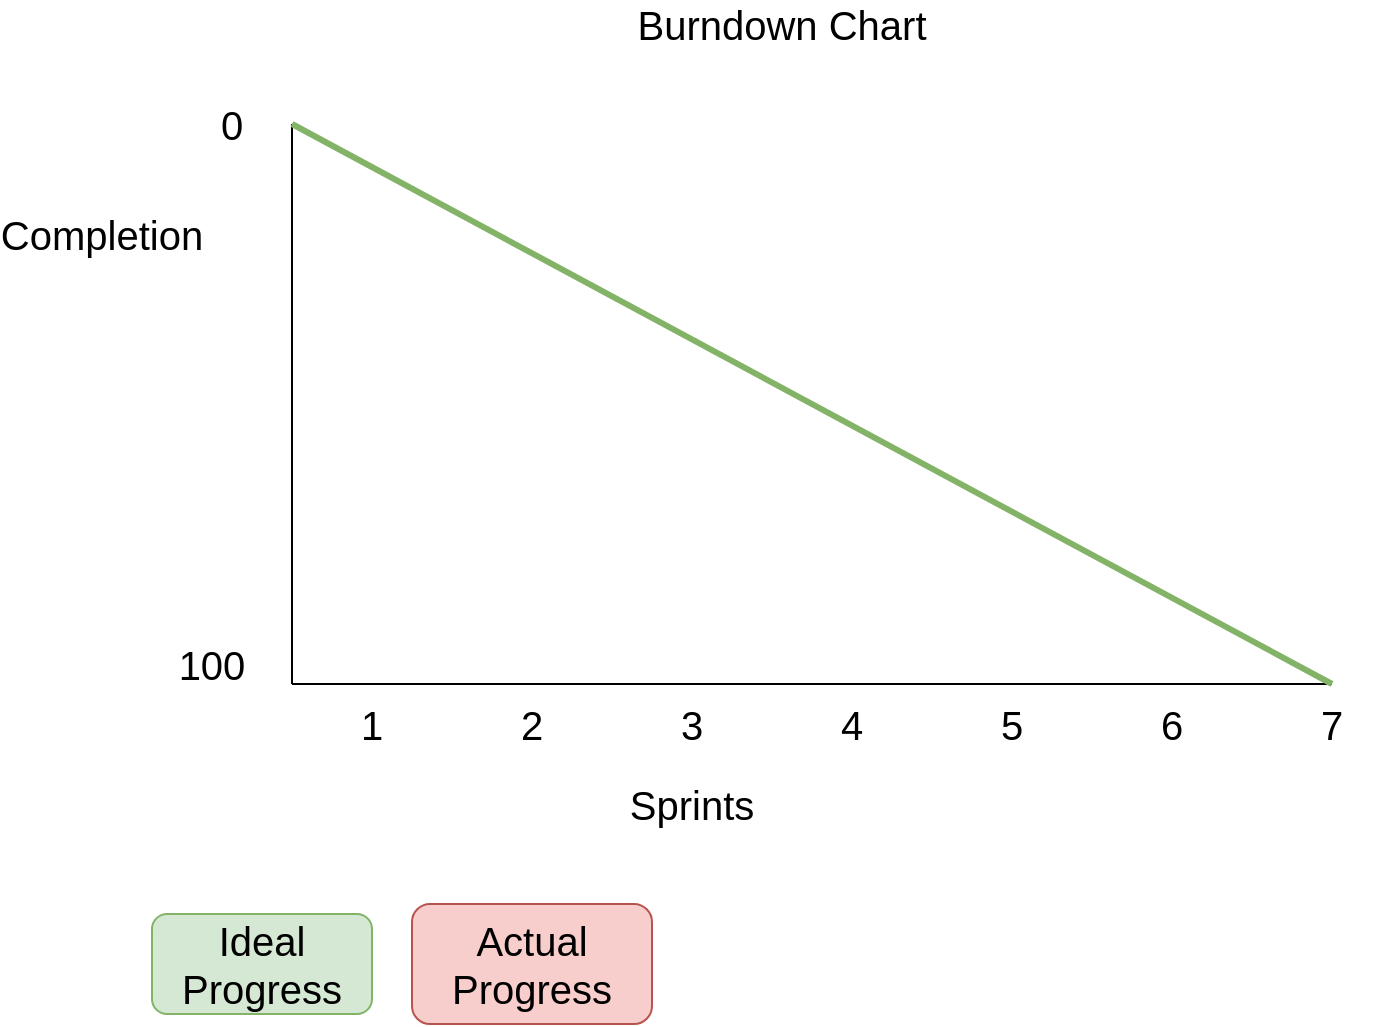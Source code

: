 <mxfile version="12.9.3" type="device"><diagram id="KpwAVp8OKEBLAy1XclGQ" name="Page-1"><mxGraphModel dx="1422" dy="762" grid="1" gridSize="10" guides="1" tooltips="1" connect="1" arrows="1" fold="1" page="1" pageScale="1" pageWidth="850" pageHeight="1100" math="0" shadow="0"><root><mxCell id="0"/><mxCell id="1" parent="0"/><mxCell id="GiWjJLr8ObrrrdvogujX-1" value="" style="endArrow=none;html=1;" parent="1" edge="1"><mxGeometry width="50" height="50" relative="1" as="geometry"><mxPoint x="160" y="440" as="sourcePoint"/><mxPoint x="160" y="160" as="targetPoint"/></mxGeometry></mxCell><mxCell id="GiWjJLr8ObrrrdvogujX-2" value="" style="endArrow=none;html=1;" parent="1" edge="1"><mxGeometry width="50" height="50" relative="1" as="geometry"><mxPoint x="160" y="440" as="sourcePoint"/><mxPoint x="680" y="440" as="targetPoint"/></mxGeometry></mxCell><mxCell id="GiWjJLr8ObrrrdvogujX-4" value="" style="endArrow=none;html=1;fillColor=#d5e8d4;strokeColor=#82b366;strokeWidth=3;" parent="1" edge="1"><mxGeometry width="50" height="50" relative="1" as="geometry"><mxPoint x="680" y="440" as="sourcePoint"/><mxPoint x="160" y="160" as="targetPoint"/></mxGeometry></mxCell><mxCell id="GiWjJLr8ObrrrdvogujX-5" value="Burndown Chart" style="text;html=1;strokeColor=none;fillColor=none;align=center;verticalAlign=middle;whiteSpace=wrap;rounded=0;fontSize=20;" parent="1" vertex="1"><mxGeometry x="330" y="100" width="150" height="20" as="geometry"/></mxCell><mxCell id="GiWjJLr8ObrrrdvogujX-6" value="Ideal Progress" style="rounded=1;whiteSpace=wrap;html=1;fontSize=20;fillColor=#d5e8d4;strokeColor=#82b366;" parent="1" vertex="1"><mxGeometry x="90" y="555" width="110" height="50" as="geometry"/></mxCell><mxCell id="GiWjJLr8ObrrrdvogujX-7" value="Actual Progress" style="rounded=1;whiteSpace=wrap;html=1;fontSize=20;fillColor=#f8cecc;strokeColor=#b85450;" parent="1" vertex="1"><mxGeometry x="220" y="550" width="120" height="60" as="geometry"/></mxCell><mxCell id="GiWjJLr8ObrrrdvogujX-8" value="Sprints" style="text;html=1;strokeColor=none;fillColor=none;align=center;verticalAlign=middle;whiteSpace=wrap;rounded=0;fontSize=20;" parent="1" vertex="1"><mxGeometry x="320" y="490" width="80" height="20" as="geometry"/></mxCell><mxCell id="GiWjJLr8ObrrrdvogujX-9" value="1" style="text;html=1;strokeColor=none;fillColor=none;align=center;verticalAlign=middle;whiteSpace=wrap;rounded=0;fontSize=20;" parent="1" vertex="1"><mxGeometry x="180" y="450" width="40" height="20" as="geometry"/></mxCell><mxCell id="GiWjJLr8ObrrrdvogujX-10" value="2" style="text;html=1;strokeColor=none;fillColor=none;align=center;verticalAlign=middle;whiteSpace=wrap;rounded=0;fontSize=20;" parent="1" vertex="1"><mxGeometry x="260" y="450" width="40" height="20" as="geometry"/></mxCell><mxCell id="GiWjJLr8ObrrrdvogujX-11" value="Completion" style="text;html=1;strokeColor=none;fillColor=none;align=center;verticalAlign=middle;whiteSpace=wrap;rounded=0;fontSize=20;" parent="1" vertex="1"><mxGeometry x="30" y="200" width="70" height="30" as="geometry"/></mxCell><mxCell id="GiWjJLr8ObrrrdvogujX-12" value="0" style="text;html=1;strokeColor=none;fillColor=none;align=center;verticalAlign=middle;whiteSpace=wrap;rounded=0;fontSize=20;" parent="1" vertex="1"><mxGeometry x="110" y="150" width="40" height="20" as="geometry"/></mxCell><mxCell id="GiWjJLr8ObrrrdvogujX-13" value="100" style="text;html=1;strokeColor=none;fillColor=none;align=center;verticalAlign=middle;whiteSpace=wrap;rounded=0;fontSize=20;" parent="1" vertex="1"><mxGeometry x="100" y="420" width="40" height="20" as="geometry"/></mxCell><mxCell id="GiWjJLr8ObrrrdvogujX-15" value="3" style="text;html=1;strokeColor=none;fillColor=none;align=center;verticalAlign=middle;whiteSpace=wrap;rounded=0;fontSize=20;" parent="1" vertex="1"><mxGeometry x="340" y="450" width="40" height="20" as="geometry"/></mxCell><mxCell id="GiWjJLr8ObrrrdvogujX-16" value="4" style="text;html=1;strokeColor=none;fillColor=none;align=center;verticalAlign=middle;whiteSpace=wrap;rounded=0;fontSize=20;" parent="1" vertex="1"><mxGeometry x="420" y="450" width="40" height="20" as="geometry"/></mxCell><mxCell id="GiWjJLr8ObrrrdvogujX-17" value="5" style="text;html=1;strokeColor=none;fillColor=none;align=center;verticalAlign=middle;whiteSpace=wrap;rounded=0;fontSize=20;" parent="1" vertex="1"><mxGeometry x="500" y="450" width="40" height="20" as="geometry"/></mxCell><mxCell id="GiWjJLr8ObrrrdvogujX-18" value="6" style="text;html=1;strokeColor=none;fillColor=none;align=center;verticalAlign=middle;whiteSpace=wrap;rounded=0;fontSize=20;" parent="1" vertex="1"><mxGeometry x="580" y="450" width="40" height="20" as="geometry"/></mxCell><mxCell id="O0zpK3Qs6a6UnYrY229V-1" value="7" style="text;html=1;strokeColor=none;fillColor=none;align=center;verticalAlign=middle;whiteSpace=wrap;rounded=0;fontSize=20;" vertex="1" parent="1"><mxGeometry x="660" y="450" width="40" height="20" as="geometry"/></mxCell></root></mxGraphModel></diagram></mxfile>